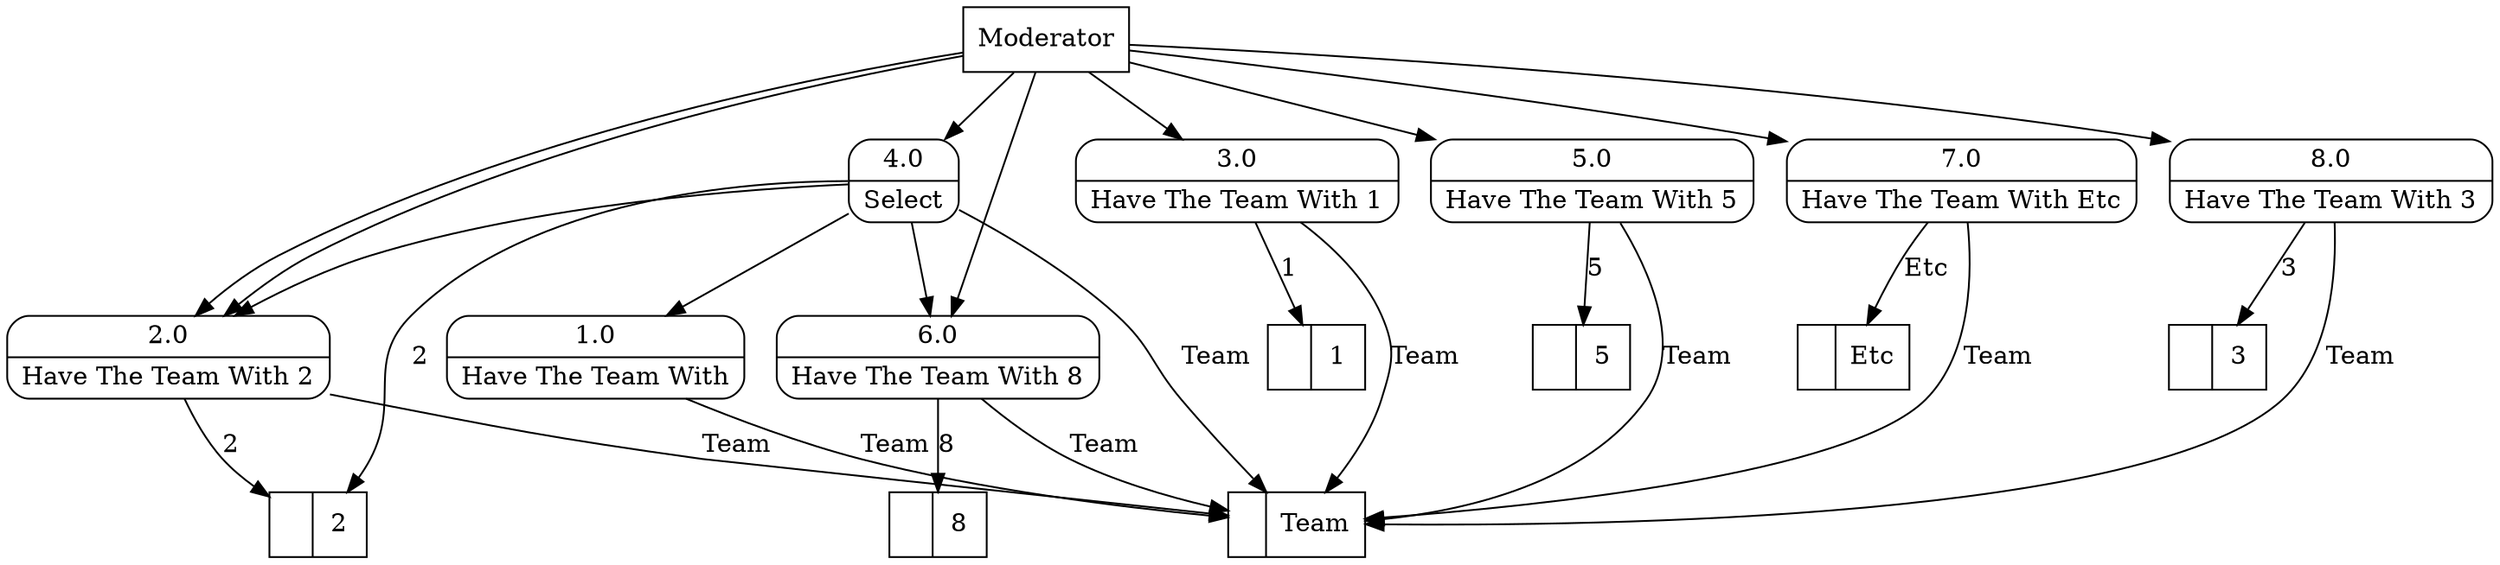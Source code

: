 digraph dfd2{ 
node[shape=record]
200 [label="<f0>  |<f1> Team " ];
201 [label="<f0>  |<f1> 2 " ];
202 [label="<f0>  |<f1> 1 " ];
203 [label="<f0>  |<f1> 5 " ];
204 [label="<f0>  |<f1> 8 " ];
205 [label="<f0>  |<f1> 3 " ];
206 [label="<f0>  |<f1> Etc " ];
207 [label="Moderator" shape=box];
208 [label="{<f0> 1.0|<f1> Have The Team With }" shape=Mrecord];
209 [label="{<f0> 2.0|<f1> Have The Team With 2 }" shape=Mrecord];
210 [label="{<f0> 3.0|<f1> Have The Team With 1 }" shape=Mrecord];
211 [label="{<f0> 4.0|<f1> Select }" shape=Mrecord];
212 [label="{<f0> 5.0|<f1> Have The Team With 5 }" shape=Mrecord];
213 [label="{<f0> 6.0|<f1> Have The Team With 8 }" shape=Mrecord];
214 [label="{<f0> 7.0|<f1> Have The Team With Etc }" shape=Mrecord];
215 [label="{<f0> 8.0|<f1> Have The Team With 3 }" shape=Mrecord];
207 -> 209
207 -> 209
207 -> 210
207 -> 211
207 -> 212
207 -> 213
207 -> 214
207 -> 215
208 -> 200 [label="Team"]
209 -> 201 [label="2"]
209 -> 200 [label="Team"]
210 -> 202 [label="1"]
210 -> 200 [label="Team"]
211 -> 208
211 -> 209
211 -> 213
211 -> 200 [label="Team"]
211 -> 201 [label="2"]
212 -> 203 [label="5"]
212 -> 200 [label="Team"]
213 -> 200 [label="Team"]
213 -> 204 [label="8"]
214 -> 206 [label="Etc"]
214 -> 200 [label="Team"]
215 -> 205 [label="3"]
215 -> 200 [label="Team"]
}